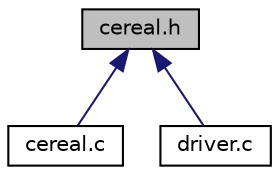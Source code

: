 digraph "cereal.h"
{
 // LATEX_PDF_SIZE
  edge [fontname="Helvetica",fontsize="10",labelfontname="Helvetica",labelfontsize="10"];
  node [fontname="Helvetica",fontsize="10",shape=record];
  Node1 [label="cereal.h",height=0.2,width=0.4,color="black", fillcolor="grey75", style="filled", fontcolor="black",tooltip=" "];
  Node1 -> Node2 [dir="back",color="midnightblue",fontsize="10",style="solid"];
  Node2 [label="cereal.c",height=0.2,width=0.4,color="black", fillcolor="white", style="filled",URL="$cereal_8c.html",tooltip=" "];
  Node1 -> Node3 [dir="back",color="midnightblue",fontsize="10",style="solid"];
  Node3 [label="driver.c",height=0.2,width=0.4,color="black", fillcolor="white", style="filled",URL="$driver_8c.html",tooltip=" "];
}
